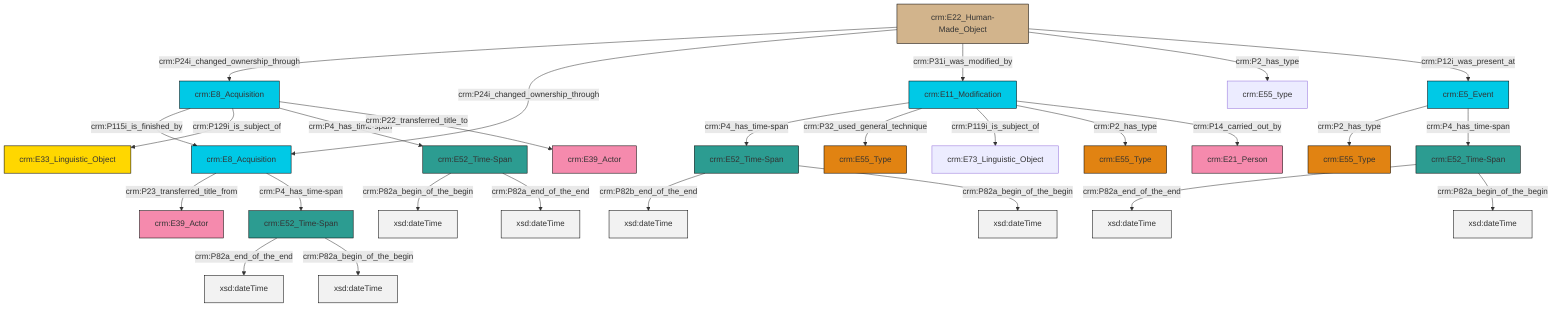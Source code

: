 graph TD
classDef Literal fill:#f2f2f2,stroke:#000000;
classDef CRM_Entity fill:#FFFFFF,stroke:#000000;
classDef Temporal_Entity fill:#00C9E6, stroke:#000000;
classDef Type fill:#E18312, stroke:#000000;
classDef Time-Span fill:#2C9C91, stroke:#000000;
classDef Appellation fill:#FFEB7F, stroke:#000000;
classDef Place fill:#008836, stroke:#000000;
classDef Persistent_Item fill:#B266B2, stroke:#000000;
classDef Conceptual_Object fill:#FFD700, stroke:#000000;
classDef Physical_Thing fill:#D2B48C, stroke:#000000;
classDef Actor fill:#f58aad, stroke:#000000;
classDef PC_Classes fill:#4ce600, stroke:#000000;
classDef Multi fill:#cccccc,stroke:#000000;

0["crm:E8_Acquisition"]:::Temporal_Entity -->|crm:P23_transferred_title_from| 1["crm:E39_Actor"]:::Actor
8["crm:E52_Time-Span"]:::Time-Span -->|crm:P82b_end_of_the_end| 9[xsd:dateTime]:::Literal
0["crm:E8_Acquisition"]:::Temporal_Entity -->|crm:P4_has_time-span| 2["crm:E52_Time-Span"]:::Time-Span
10["crm:E8_Acquisition"]:::Temporal_Entity -->|crm:P115i_is_finished_by| 0["crm:E8_Acquisition"]:::Temporal_Entity
16["crm:E52_Time-Span"]:::Time-Span -->|crm:P82a_begin_of_the_begin| 17[xsd:dateTime]:::Literal
18["crm:E11_Modification"]:::Temporal_Entity -->|crm:P4_has_time-span| 8["crm:E52_Time-Span"]:::Time-Span
18["crm:E11_Modification"]:::Temporal_Entity -->|crm:P32_used_general_technique| 19["crm:E55_Type"]:::Type
18["crm:E11_Modification"]:::Temporal_Entity -->|crm:P119i_is_subject_of| 12["crm:E73_Linguistic_Object"]:::Default
6["crm:E22_Human-Made_Object"]:::Physical_Thing -->|crm:P24i_changed_ownership_through| 10["crm:E8_Acquisition"]:::Temporal_Entity
6["crm:E22_Human-Made_Object"]:::Physical_Thing -->|crm:P24i_changed_ownership_through| 0["crm:E8_Acquisition"]:::Temporal_Entity
16["crm:E52_Time-Span"]:::Time-Span -->|crm:P82a_end_of_the_end| 25[xsd:dateTime]:::Literal
6["crm:E22_Human-Made_Object"]:::Physical_Thing -->|crm:P31i_was_modified_by| 18["crm:E11_Modification"]:::Temporal_Entity
28["crm:E5_Event"]:::Temporal_Entity -->|crm:P2_has_type| 30["crm:E55_Type"]:::Type
34["crm:E52_Time-Span"]:::Time-Span -->|crm:P82a_end_of_the_end| 35[xsd:dateTime]:::Literal
10["crm:E8_Acquisition"]:::Temporal_Entity -->|crm:P129i_is_subject_of| 4["crm:E33_Linguistic_Object"]:::Conceptual_Object
6["crm:E22_Human-Made_Object"]:::Physical_Thing -->|crm:P2_has_type| 23["crm:E55_type"]:::Default
2["crm:E52_Time-Span"]:::Time-Span -->|crm:P82a_end_of_the_end| 36[xsd:dateTime]:::Literal
8["crm:E52_Time-Span"]:::Time-Span -->|crm:P82a_begin_of_the_begin| 38[xsd:dateTime]:::Literal
2["crm:E52_Time-Span"]:::Time-Span -->|crm:P82a_begin_of_the_begin| 40[xsd:dateTime]:::Literal
10["crm:E8_Acquisition"]:::Temporal_Entity -->|crm:P4_has_time-span| 16["crm:E52_Time-Span"]:::Time-Span
34["crm:E52_Time-Span"]:::Time-Span -->|crm:P82a_begin_of_the_begin| 42[xsd:dateTime]:::Literal
18["crm:E11_Modification"]:::Temporal_Entity -->|crm:P2_has_type| 26["crm:E55_Type"]:::Type
28["crm:E5_Event"]:::Temporal_Entity -->|crm:P4_has_time-span| 34["crm:E52_Time-Span"]:::Time-Span
6["crm:E22_Human-Made_Object"]:::Physical_Thing -->|crm:P12i_was_present_at| 28["crm:E5_Event"]:::Temporal_Entity
10["crm:E8_Acquisition"]:::Temporal_Entity -->|crm:P22_transferred_title_to| 14["crm:E39_Actor"]:::Actor
18["crm:E11_Modification"]:::Temporal_Entity -->|crm:P14_carried_out_by| 20["crm:E21_Person"]:::Actor